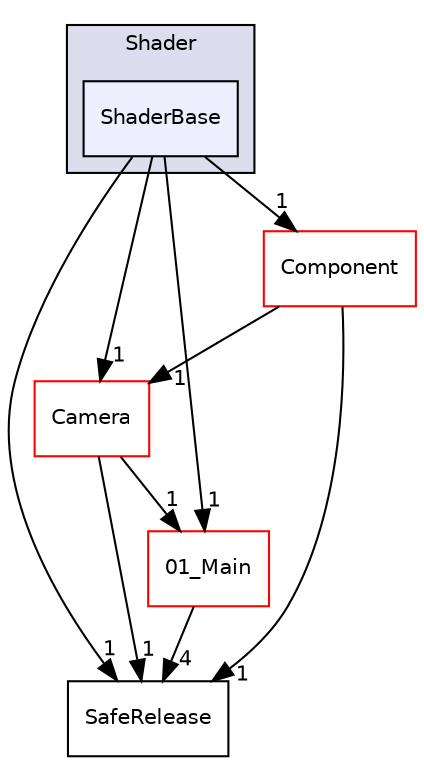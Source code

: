 digraph "C:/HAL/PG関係/03_作成プログラム/03_HAL授業/就職作品/Project/source/04_Tool/ComponentManager/DrawManager/Shader/ShaderBase" {
  compound=true
  node [ fontsize="10", fontname="Helvetica"];
  edge [ labelfontsize="10", labelfontname="Helvetica"];
  subgraph clusterdir_e3df25693722edcb86fe80a2230154c3 {
    graph [ bgcolor="#ddddee", pencolor="black", label="Shader" fontname="Helvetica", fontsize="10", URL="dir_e3df25693722edcb86fe80a2230154c3.html"]
  dir_721ba19900464750e3ce1dfff7e6a607 [shape=box, label="ShaderBase", style="filled", fillcolor="#eeeeff", pencolor="black", URL="dir_721ba19900464750e3ce1dfff7e6a607.html"];
  }
  dir_ad554173507a3b7232f716ccd8a5e193 [shape=box label="Camera" fillcolor="white" style="filled" color="red" URL="dir_ad554173507a3b7232f716ccd8a5e193.html"];
  dir_0bdd085e94670486122436b1728d6cb5 [shape=box label="SafeRelease" URL="dir_0bdd085e94670486122436b1728d6cb5.html"];
  dir_b2ee2f4b37d8460d9f5246ffd8c74e11 [shape=box label="01_Main" fillcolor="white" style="filled" color="red" URL="dir_b2ee2f4b37d8460d9f5246ffd8c74e11.html"];
  dir_9bdf09a476fe7fa6e3a0e14af6a4b1af [shape=box label="Component" fillcolor="white" style="filled" color="red" URL="dir_9bdf09a476fe7fa6e3a0e14af6a4b1af.html"];
  dir_ad554173507a3b7232f716ccd8a5e193->dir_0bdd085e94670486122436b1728d6cb5 [headlabel="1", labeldistance=1.5 headhref="dir_000112_000148.html"];
  dir_ad554173507a3b7232f716ccd8a5e193->dir_b2ee2f4b37d8460d9f5246ffd8c74e11 [headlabel="1", labeldistance=1.5 headhref="dir_000112_000001.html"];
  dir_b2ee2f4b37d8460d9f5246ffd8c74e11->dir_0bdd085e94670486122436b1728d6cb5 [headlabel="4", labeldistance=1.5 headhref="dir_000001_000148.html"];
  dir_9bdf09a476fe7fa6e3a0e14af6a4b1af->dir_ad554173507a3b7232f716ccd8a5e193 [headlabel="1", labeldistance=1.5 headhref="dir_000081_000112.html"];
  dir_9bdf09a476fe7fa6e3a0e14af6a4b1af->dir_0bdd085e94670486122436b1728d6cb5 [headlabel="1", labeldistance=1.5 headhref="dir_000081_000148.html"];
  dir_721ba19900464750e3ce1dfff7e6a607->dir_ad554173507a3b7232f716ccd8a5e193 [headlabel="1", labeldistance=1.5 headhref="dir_000123_000112.html"];
  dir_721ba19900464750e3ce1dfff7e6a607->dir_0bdd085e94670486122436b1728d6cb5 [headlabel="1", labeldistance=1.5 headhref="dir_000123_000148.html"];
  dir_721ba19900464750e3ce1dfff7e6a607->dir_b2ee2f4b37d8460d9f5246ffd8c74e11 [headlabel="1", labeldistance=1.5 headhref="dir_000123_000001.html"];
  dir_721ba19900464750e3ce1dfff7e6a607->dir_9bdf09a476fe7fa6e3a0e14af6a4b1af [headlabel="1", labeldistance=1.5 headhref="dir_000123_000081.html"];
}
